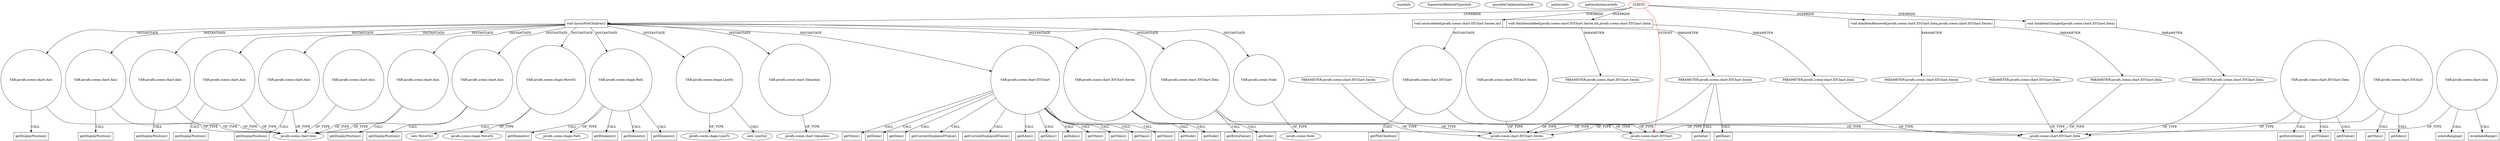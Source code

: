 digraph {
baseInfo[graphId=3702,category="pattern",isAnonymous=false,possibleRelation=false]
frameworkRelatedTypesInfo[0="javafx.scene.chart.XYChart"]
possibleCollaborationsInfo[]
patternInfo[frequency=2.0,patternRootClient=0]
patternInstancesInfo[0="LichuanLu-ShunUI-FX~/LichuanLu-ShunUI-FX/ShunUI-FX-master/src/view/chart/StackedBarChart.java~StackedBarChart~811",1="TomaszKorecki-InvestorAssistant~/TomaszKorecki-InvestorAssistant/InvestorAssistant-master/Investor's assistant/src/investor/charts/CandleChart.java~CandleStickChart~1473"]
74[label="javafx.scene.shape.MoveTo",vertexType="FRAMEWORK_CLASS_TYPE",isFrameworkType=false]
73[label="VAR:javafx.scene.shape.MoveTo",vertexType="VARIABLE_EXPRESION",isFrameworkType=false,shape=circle]
72[label="new MoveTo()",vertexType="CONSTRUCTOR_CALL",isFrameworkType=false]
2[label="void layoutPlotChildren()",vertexType="OVERRIDING_METHOD_DECLARATION",isFrameworkType=false,shape=box]
0[label="CLIENT",vertexType="ROOT_CLIENT_CLASS_DECLARATION",isFrameworkType=false,color=red]
17[label="VAR:javafx.scene.shape.Path",vertexType="VARIABLE_EXPRESION",isFrameworkType=false,shape=circle]
93[label="void dataItemAdded(javafx.scene.chart.XYChart.Series,int,javafx.scene.chart.XYChart.Data)",vertexType="OVERRIDING_METHOD_DECLARATION",isFrameworkType=false,shape=box]
94[label="PARAMETER:javafx.scene.chart.XYChart.Series",vertexType="PARAMETER_DECLARATION",isFrameworkType=false]
106[label="void seriesAdded(javafx.scene.chart.XYChart.Series,int)",vertexType="OVERRIDING_METHOD_DECLARATION",isFrameworkType=false,shape=box]
107[label="PARAMETER:javafx.scene.chart.XYChart.Series",vertexType="PARAMETER_DECLARATION",isFrameworkType=false]
110[label="getData()",vertexType="INSIDE_CALL",isFrameworkType=false,shape=box]
112[label="getData()",vertexType="INSIDE_CALL",isFrameworkType=false,shape=box]
98[label="void dataItemRemoved(javafx.scene.chart.XYChart.Data,javafx.scene.chart.XYChart.Series)",vertexType="OVERRIDING_METHOD_DECLARATION",isFrameworkType=false,shape=box]
101[label="PARAMETER:javafx.scene.chart.XYChart.Series",vertexType="PARAMETER_DECLARATION",isFrameworkType=false]
19[label="javafx.scene.shape.Path",vertexType="FRAMEWORK_CLASS_TYPE",isFrameworkType=false]
99[label="PARAMETER:javafx.scene.chart.XYChart.Data",vertexType="PARAMETER_DECLARATION",isFrameworkType=false]
83[label="VAR:javafx.scene.shape.LineTo",vertexType="VARIABLE_EXPRESION",isFrameworkType=false,shape=circle]
82[label="new LineTo()",vertexType="CONSTRUCTOR_CALL",isFrameworkType=false]
84[label="javafx.scene.shape.LineTo",vertexType="FRAMEWORK_CLASS_TYPE",isFrameworkType=false]
96[label="PARAMETER:javafx.scene.chart.XYChart.Data",vertexType="PARAMETER_DECLARATION",isFrameworkType=false]
18[label="getElements()",vertexType="INSIDE_CALL",isFrameworkType=false,shape=box]
81[label="getElements()",vertexType="INSIDE_CALL",isFrameworkType=false,shape=box]
71[label="getElements()",vertexType="INSIDE_CALL",isFrameworkType=false,shape=box]
69[label="getElements()",vertexType="INSIDE_CALL",isFrameworkType=false,shape=box]
58[label="VAR:javafx.scene.chart.ValueAxis",vertexType="VARIABLE_EXPRESION",isFrameworkType=false,shape=circle]
60[label="javafx.scene.chart.ValueAxis",vertexType="FRAMEWORK_CLASS_TYPE",isFrameworkType=false]
14[label="javafx.scene.chart.XYChart.Series",vertexType="FRAMEWORK_CLASS_TYPE",isFrameworkType=false]
104[label="PARAMETER:javafx.scene.chart.XYChart.Series",vertexType="PARAMETER_DECLARATION",isFrameworkType=false]
130[label="VAR:javafx.scene.chart.XYChart.Series",vertexType="VARIABLE_EXPRESION",isFrameworkType=false,shape=circle]
113[label="VAR:javafx.scene.chart.XYChart",vertexType="VARIABLE_EXPRESION",isFrameworkType=false,shape=circle]
114[label="getPlotChildren()",vertexType="INSIDE_CALL",isFrameworkType=false,shape=box]
3[label="VAR:javafx.scene.chart.XYChart",vertexType="VARIABLE_EXPRESION",isFrameworkType=false,shape=circle]
79[label="getYAxis()",vertexType="INSIDE_CALL",isFrameworkType=false,shape=box]
31[label="getYAxis()",vertexType="INSIDE_CALL",isFrameworkType=false,shape=box]
53[label="getYAxis()",vertexType="INSIDE_CALL",isFrameworkType=false,shape=box]
48[label="getYAxis()",vertexType="INSIDE_CALL",isFrameworkType=false,shape=box]
89[label="getYAxis()",vertexType="INSIDE_CALL",isFrameworkType=false,shape=box]
7[label="getData()",vertexType="INSIDE_CALL",isFrameworkType=false,shape=box]
4[label="getData()",vertexType="INSIDE_CALL",isFrameworkType=false,shape=box]
12[label="VAR:javafx.scene.chart.XYChart.Series",vertexType="VARIABLE_EXPRESION",isFrameworkType=false,shape=circle]
90[label="void dataItemChanged(javafx.scene.chart.XYChart.Data)",vertexType="OVERRIDING_METHOD_DECLARATION",isFrameworkType=false,shape=box]
91[label="PARAMETER:javafx.scene.chart.XYChart.Data",vertexType="PARAMETER_DECLARATION",isFrameworkType=false]
33[label="getCurrentDisplayedYValue()",vertexType="INSIDE_CALL",isFrameworkType=false,shape=box]
34[label="VAR:javafx.scene.chart.XYChart.Data",vertexType="VARIABLE_EXPRESION",isFrameworkType=false,shape=circle]
38[label="getExtraValue()",vertexType="INSIDE_CALL",isFrameworkType=false,shape=box]
26[label="getCurrentDisplayedXValue()",vertexType="INSIDE_CALL",isFrameworkType=false,shape=box]
63[label="VAR:javafx.scene.Node",vertexType="VARIABLE_EXPRESION",isFrameworkType=false,shape=circle]
65[label="javafx.scene.Node",vertexType="FRAMEWORK_CLASS_TYPE",isFrameworkType=false]
36[label="javafx.scene.chart.XYChart.Data",vertexType="FRAMEWORK_CLASS_TYPE",isFrameworkType=false]
146[label="PARAMETER:javafx.scene.chart.XYChart.Data",vertexType="PARAMETER_DECLARATION",isFrameworkType=false]
133[label="VAR:javafx.scene.chart.XYChart.Data",vertexType="VARIABLE_EXPRESION",isFrameworkType=false,shape=circle]
137[label="getExtraValue()",vertexType="INSIDE_CALL",isFrameworkType=false,shape=box]
139[label="getYValue()",vertexType="INSIDE_CALL",isFrameworkType=false,shape=box]
134[label="getXValue()",vertexType="INSIDE_CALL",isFrameworkType=false,shape=box]
13[label="getNode()",vertexType="INSIDE_CALL",isFrameworkType=false,shape=box]
16[label="getNode()",vertexType="INSIDE_CALL",isFrameworkType=false,shape=box]
35[label="getNode()",vertexType="INSIDE_CALL",isFrameworkType=false,shape=box]
24[label="getXAxis()",vertexType="INSIDE_CALL",isFrameworkType=false,shape=box]
55[label="getXAxis()",vertexType="INSIDE_CALL",isFrameworkType=false,shape=box]
57[label="getXAxis()",vertexType="INSIDE_CALL",isFrameworkType=false,shape=box]
75[label="VAR:javafx.scene.chart.Axis",vertexType="VARIABLE_EXPRESION",isFrameworkType=false,shape=circle]
76[label="getDisplayPosition()",vertexType="INSIDE_CALL",isFrameworkType=false,shape=box]
22[label="javafx.scene.chart.Axis",vertexType="FRAMEWORK_CLASS_TYPE",isFrameworkType=false]
27[label="VAR:javafx.scene.chart.Axis",vertexType="VARIABLE_EXPRESION",isFrameworkType=false,shape=circle]
28[label="getDisplayPosition()",vertexType="INSIDE_CALL",isFrameworkType=false,shape=box]
85[label="VAR:javafx.scene.chart.Axis",vertexType="VARIABLE_EXPRESION",isFrameworkType=false,shape=circle]
86[label="getDisplayPosition()",vertexType="INSIDE_CALL",isFrameworkType=false,shape=box]
125[label="VAR:javafx.scene.chart.Axis",vertexType="VARIABLE_EXPRESION",isFrameworkType=false,shape=circle]
1[label="javafx.scene.chart.XYChart",vertexType="FRAMEWORK_CLASS_TYPE",isFrameworkType=false]
117[label="VAR:javafx.scene.chart.XYChart",vertexType="VARIABLE_EXPRESION",isFrameworkType=false,shape=circle]
121[label="getYAxis()",vertexType="INSIDE_CALL",isFrameworkType=false,shape=box]
118[label="getXAxis()",vertexType="INSIDE_CALL",isFrameworkType=false,shape=box]
122[label="VAR:javafx.scene.chart.Axis",vertexType="VARIABLE_EXPRESION",isFrameworkType=false,shape=circle]
126[label="isAutoRanging()",vertexType="INSIDE_CALL",isFrameworkType=false,shape=box]
39[label="VAR:javafx.scene.chart.Axis",vertexType="VARIABLE_EXPRESION",isFrameworkType=false,shape=circle]
40[label="getDisplayPosition()",vertexType="INSIDE_CALL",isFrameworkType=false,shape=box]
49[label="VAR:javafx.scene.chart.Axis",vertexType="VARIABLE_EXPRESION",isFrameworkType=false,shape=circle]
50[label="getDisplayPosition()",vertexType="INSIDE_CALL",isFrameworkType=false,shape=box]
143[label="invalidateRange()",vertexType="INSIDE_CALL",isFrameworkType=false,shape=box]
44[label="VAR:javafx.scene.chart.Axis",vertexType="VARIABLE_EXPRESION",isFrameworkType=false,shape=circle]
45[label="getDisplayPosition()",vertexType="INSIDE_CALL",isFrameworkType=false,shape=box]
20[label="VAR:javafx.scene.chart.Axis",vertexType="VARIABLE_EXPRESION",isFrameworkType=false,shape=circle]
21[label="getDisplayPosition()",vertexType="INSIDE_CALL",isFrameworkType=false,shape=box]
107->112[label="CALL"]
2->85[label="INSTANTIATE"]
34->35[label="CALL"]
3->57[label="CALL"]
3->4[label="CALL"]
133->137[label="CALL"]
106->107[label="PARAMETER"]
3->1[label="OF_TYPE"]
2->17[label="INSTANTIATE"]
49->22[label="OF_TYPE"]
125->126[label="CALL"]
0->106[label="OVERRIDE"]
3->55[label="CALL"]
3->33[label="CALL"]
39->22[label="OF_TYPE"]
2->39[label="INSTANTIATE"]
2->12[label="INSTANTIATE"]
0->2[label="OVERRIDE"]
3->7[label="CALL"]
27->28[label="CALL"]
34->36[label="OF_TYPE"]
113->114[label="CALL"]
133->139[label="CALL"]
3->31[label="CALL"]
101->14[label="OF_TYPE"]
91->36[label="OF_TYPE"]
75->22[label="OF_TYPE"]
94->14[label="OF_TYPE"]
58->60[label="OF_TYPE"]
85->22[label="OF_TYPE"]
3->26[label="CALL"]
83->82[label="CALL"]
12->16[label="CALL"]
125->22[label="OF_TYPE"]
3->79[label="CALL"]
3->89[label="CALL"]
20->21[label="CALL"]
125->143[label="CALL"]
3->48[label="CALL"]
49->50[label="CALL"]
98->101[label="PARAMETER"]
0->98[label="OVERRIDE"]
44->22[label="OF_TYPE"]
133->36[label="OF_TYPE"]
2->73[label="INSTANTIATE"]
3->53[label="CALL"]
63->65[label="OF_TYPE"]
93->94[label="PARAMETER"]
2->49[label="INSTANTIATE"]
146->36[label="OF_TYPE"]
73->74[label="OF_TYPE"]
2->34[label="INSTANTIATE"]
99->36[label="OF_TYPE"]
17->81[label="CALL"]
0->1[label="EXTEND",color=red]
107->14[label="OF_TYPE"]
93->96[label="PARAMETER"]
104->14[label="OF_TYPE"]
0->93[label="OVERRIDE"]
17->19[label="OF_TYPE"]
2->3[label="INSTANTIATE"]
0->90[label="OVERRIDE"]
27->22[label="OF_TYPE"]
133->134[label="CALL"]
17->18[label="CALL"]
85->86[label="CALL"]
34->38[label="CALL"]
12->13[label="CALL"]
117->118[label="CALL"]
39->40[label="CALL"]
96->36[label="OF_TYPE"]
117->121[label="CALL"]
106->113[label="INSTANTIATE"]
2->44[label="INSTANTIATE"]
17->71[label="CALL"]
83->84[label="OF_TYPE"]
75->76[label="CALL"]
122->22[label="OF_TYPE"]
3->24[label="CALL"]
117->1[label="OF_TYPE"]
90->91[label="PARAMETER"]
2->63[label="INSTANTIATE"]
2->75[label="INSTANTIATE"]
113->1[label="OF_TYPE"]
2->27[label="INSTANTIATE"]
2->83[label="INSTANTIATE"]
12->14[label="OF_TYPE"]
130->14[label="OF_TYPE"]
44->45[label="CALL"]
20->22[label="OF_TYPE"]
2->20[label="INSTANTIATE"]
73->72[label="CALL"]
98->99[label="PARAMETER"]
2->58[label="INSTANTIATE"]
17->69[label="CALL"]
107->110[label="CALL"]
}

